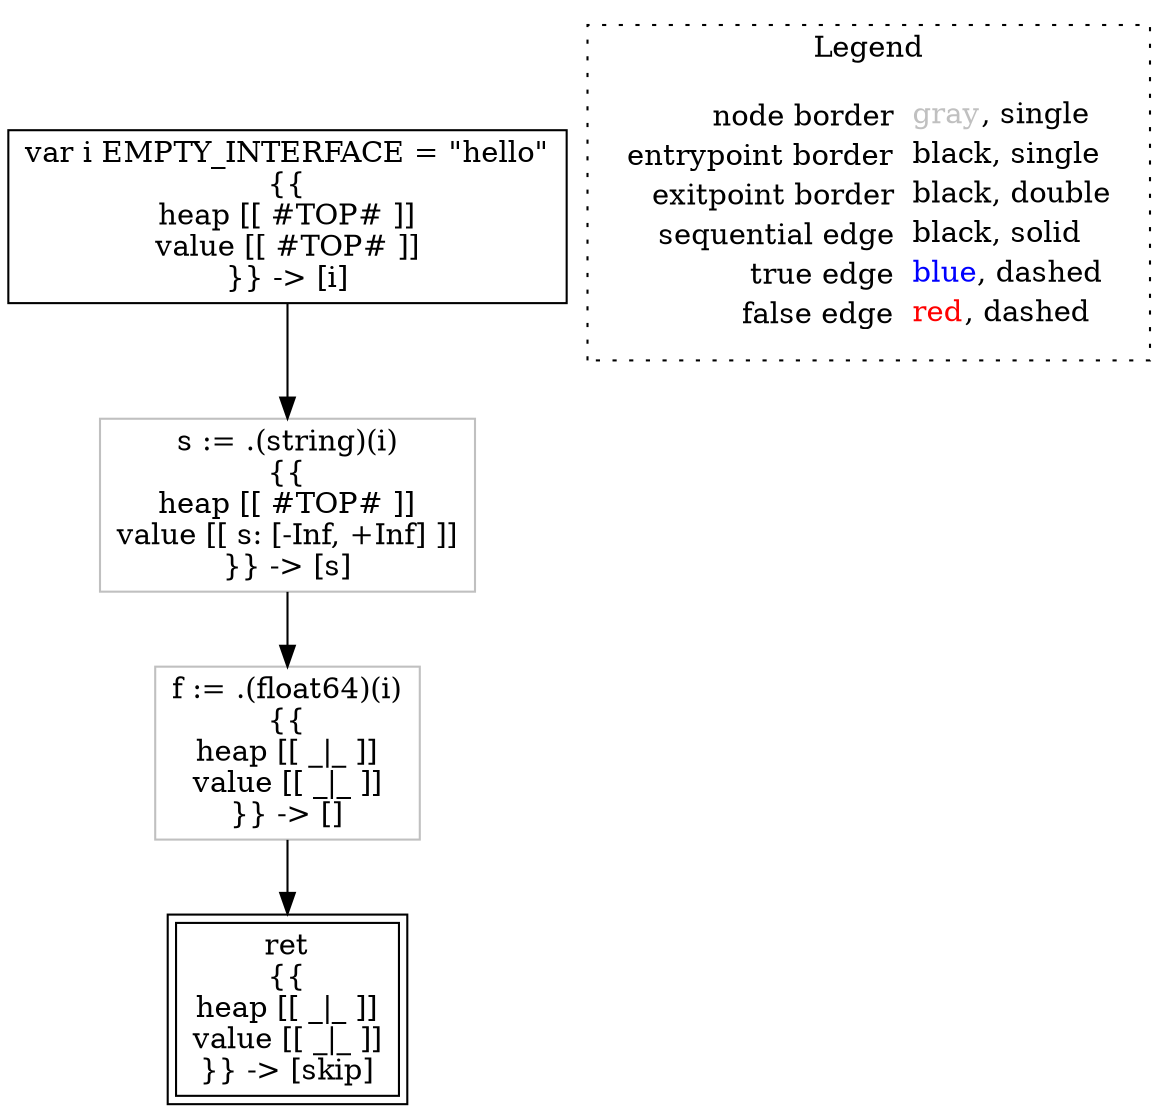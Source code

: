 digraph {
	"node0" [shape="rect",color="black",label=<var i EMPTY_INTERFACE = &quot;hello&quot;<BR/>{{<BR/>heap [[ #TOP# ]]<BR/>value [[ #TOP# ]]<BR/>}} -&gt; [i]>];
	"node1" [shape="rect",color="gray",label=<s := .(string)(i)<BR/>{{<BR/>heap [[ #TOP# ]]<BR/>value [[ s: [-Inf, +Inf] ]]<BR/>}} -&gt; [s]>];
	"node2" [shape="rect",color="gray",label=<f := .(float64)(i)<BR/>{{<BR/>heap [[ _|_ ]]<BR/>value [[ _|_ ]]<BR/>}} -&gt; []>];
	"node3" [shape="rect",color="black",peripheries="2",label=<ret<BR/>{{<BR/>heap [[ _|_ ]]<BR/>value [[ _|_ ]]<BR/>}} -&gt; [skip]>];
	"node0" -> "node1" [color="black"];
	"node1" -> "node2" [color="black"];
	"node2" -> "node3" [color="black"];
subgraph cluster_legend {
	label="Legend";
	style=dotted;
	node [shape=plaintext];
	"legend" [label=<<table border="0" cellpadding="2" cellspacing="0" cellborder="0"><tr><td align="right">node border&nbsp;</td><td align="left"><font color="gray">gray</font>, single</td></tr><tr><td align="right">entrypoint border&nbsp;</td><td align="left"><font color="black">black</font>, single</td></tr><tr><td align="right">exitpoint border&nbsp;</td><td align="left"><font color="black">black</font>, double</td></tr><tr><td align="right">sequential edge&nbsp;</td><td align="left"><font color="black">black</font>, solid</td></tr><tr><td align="right">true edge&nbsp;</td><td align="left"><font color="blue">blue</font>, dashed</td></tr><tr><td align="right">false edge&nbsp;</td><td align="left"><font color="red">red</font>, dashed</td></tr></table>>];
}

}
